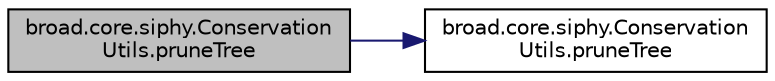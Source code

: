 digraph "broad.core.siphy.ConservationUtils.pruneTree"
{
  edge [fontname="Helvetica",fontsize="10",labelfontname="Helvetica",labelfontsize="10"];
  node [fontname="Helvetica",fontsize="10",shape=record];
  rankdir="LR";
  Node1 [label="broad.core.siphy.Conservation\lUtils.pruneTree",height=0.2,width=0.4,color="black", fillcolor="grey75", style="filled" fontcolor="black"];
  Node1 -> Node2 [color="midnightblue",fontsize="10",style="solid",fontname="Helvetica"];
  Node2 [label="broad.core.siphy.Conservation\lUtils.pruneTree",height=0.2,width=0.4,color="black", fillcolor="white", style="filled",URL="$classbroad_1_1core_1_1siphy_1_1_conservation_utils.html#a4e88229bea6626fc964ced0e88511004"];
}
